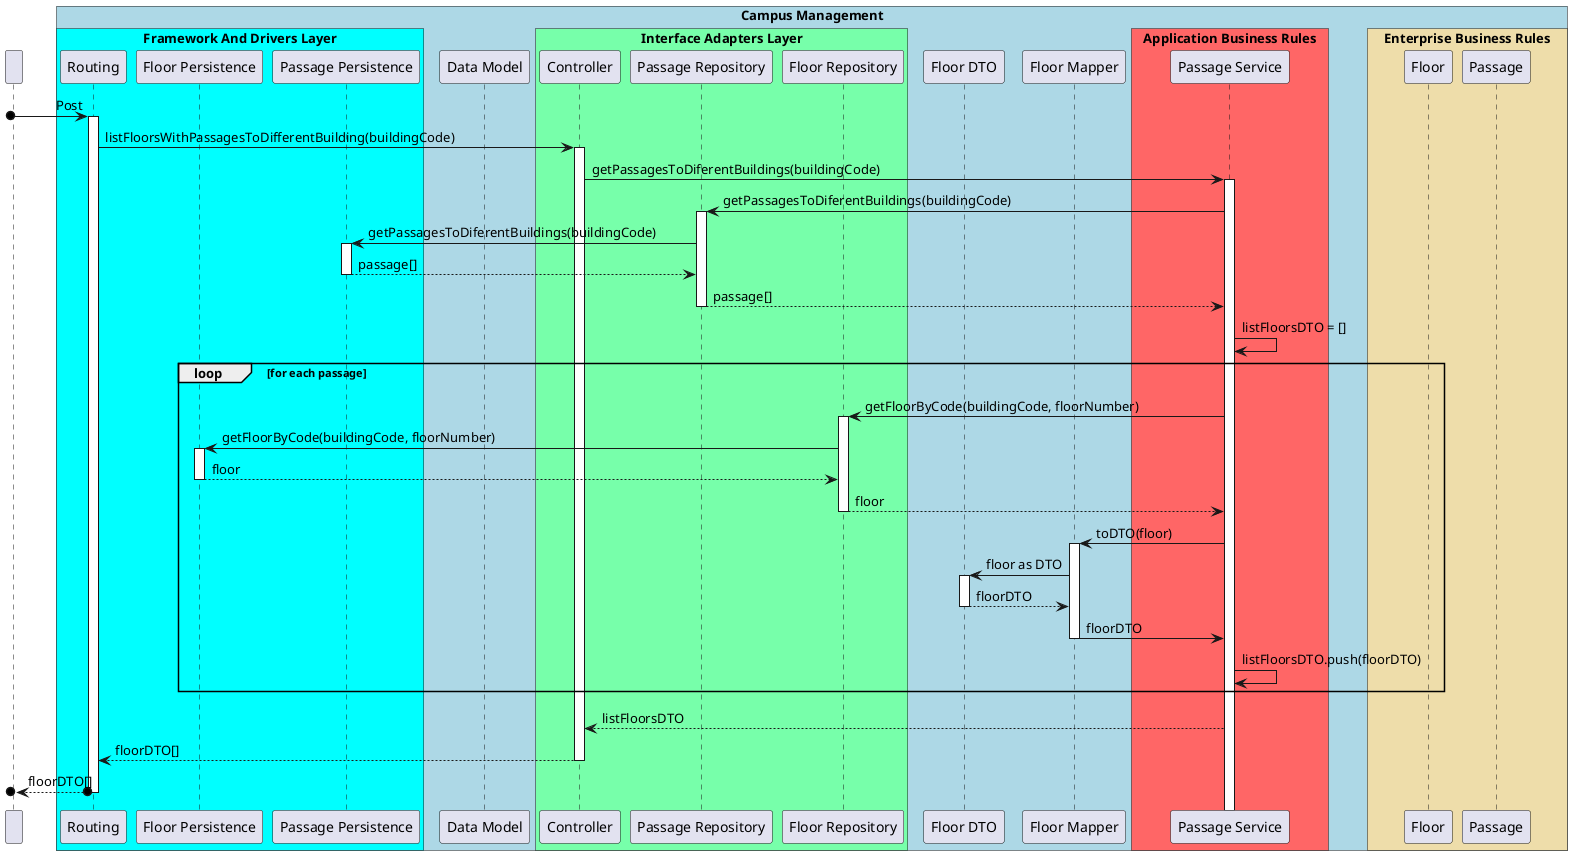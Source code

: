 @startuml SD Lv3

!pragma teoz true

participant " "
box "Campus Management" #LightBlue

    box "Framework And Drivers Layer" #00ffff
        participant Routing
        participant "Floor Persistence" as FloorPers
        participant "Passage Persistence" as PassagePers
    end box

    participant "Data Model" as Data
    box "Interface Adapters Layer" #77ffaa
        participant Controller
        participant "Passage Repository" as PassageRepository
        participant "Floor Repository" as FloorRepo
    end box

    participant "Floor DTO" as FloorDTO
    participant "Floor Mapper" as FloorMapper
    box "Application Business Rules" #ff6666
        participant "Passage Service" as PassageService
    end box

    box "Enterprise Business Rules" #eeddaa
        participant Floor
        participant Passage
    end box
end box


[o-> Routing : Post
activate Routing

    Routing -> Controller : listFloorsWithPassagesToDifferentBuilding(buildingCode)
    activate Controller

        Controller -> PassageService : getPassagesToDiferentBuildings(buildingCode)
        activate PassageService

            PassageService -> PassageRepository : getPassagesToDiferentBuildings(buildingCode)
            activate PassageRepository

                PassageRepository -> PassagePers : getPassagesToDiferentBuildings(buildingCode)
                activate PassagePers

                PassagePers --> PassageRepository : passage[]
                deactivate PassagePers

            PassageRepository --> PassageService : passage[]
            deactivate PassageRepository

            PassageService -> PassageService : listFloorsDTO = []

            loop for each passage 
                
                PassageService -> FloorRepo: getFloorByCode(buildingCode, floorNumber)
                activate FloorRepo

                    FloorRepo -> FloorPers: getFloorByCode(buildingCode, floorNumber)
                    activate FloorPers

                    FloorPers --> FloorRepo: floor
                    deactivate FloorPers

                FloorRepo --> PassageService: floor
                deactivate FloorRepo

                PassageService -> FloorMapper: toDTO(floor)
                activate FloorMapper

                    FloorMapper -> FloorDTO: floor as DTO
                    activate FloorDTO

                    FloorDTO --> FloorMapper: floorDTO
                    deactivate FloorDTO

                FloorMapper -> PassageService: floorDTO
                deactivate FloorMapper

                PassageService -> PassageService: listFloorsDTO.push(floorDTO)


            end

            PassageService --> Controller : listFloorsDTO

    Controller --> Routing : floorDTO[]
    deactivate Controller

[o<--o Routing : floorDTO[]
deactivate Routing


@enduml